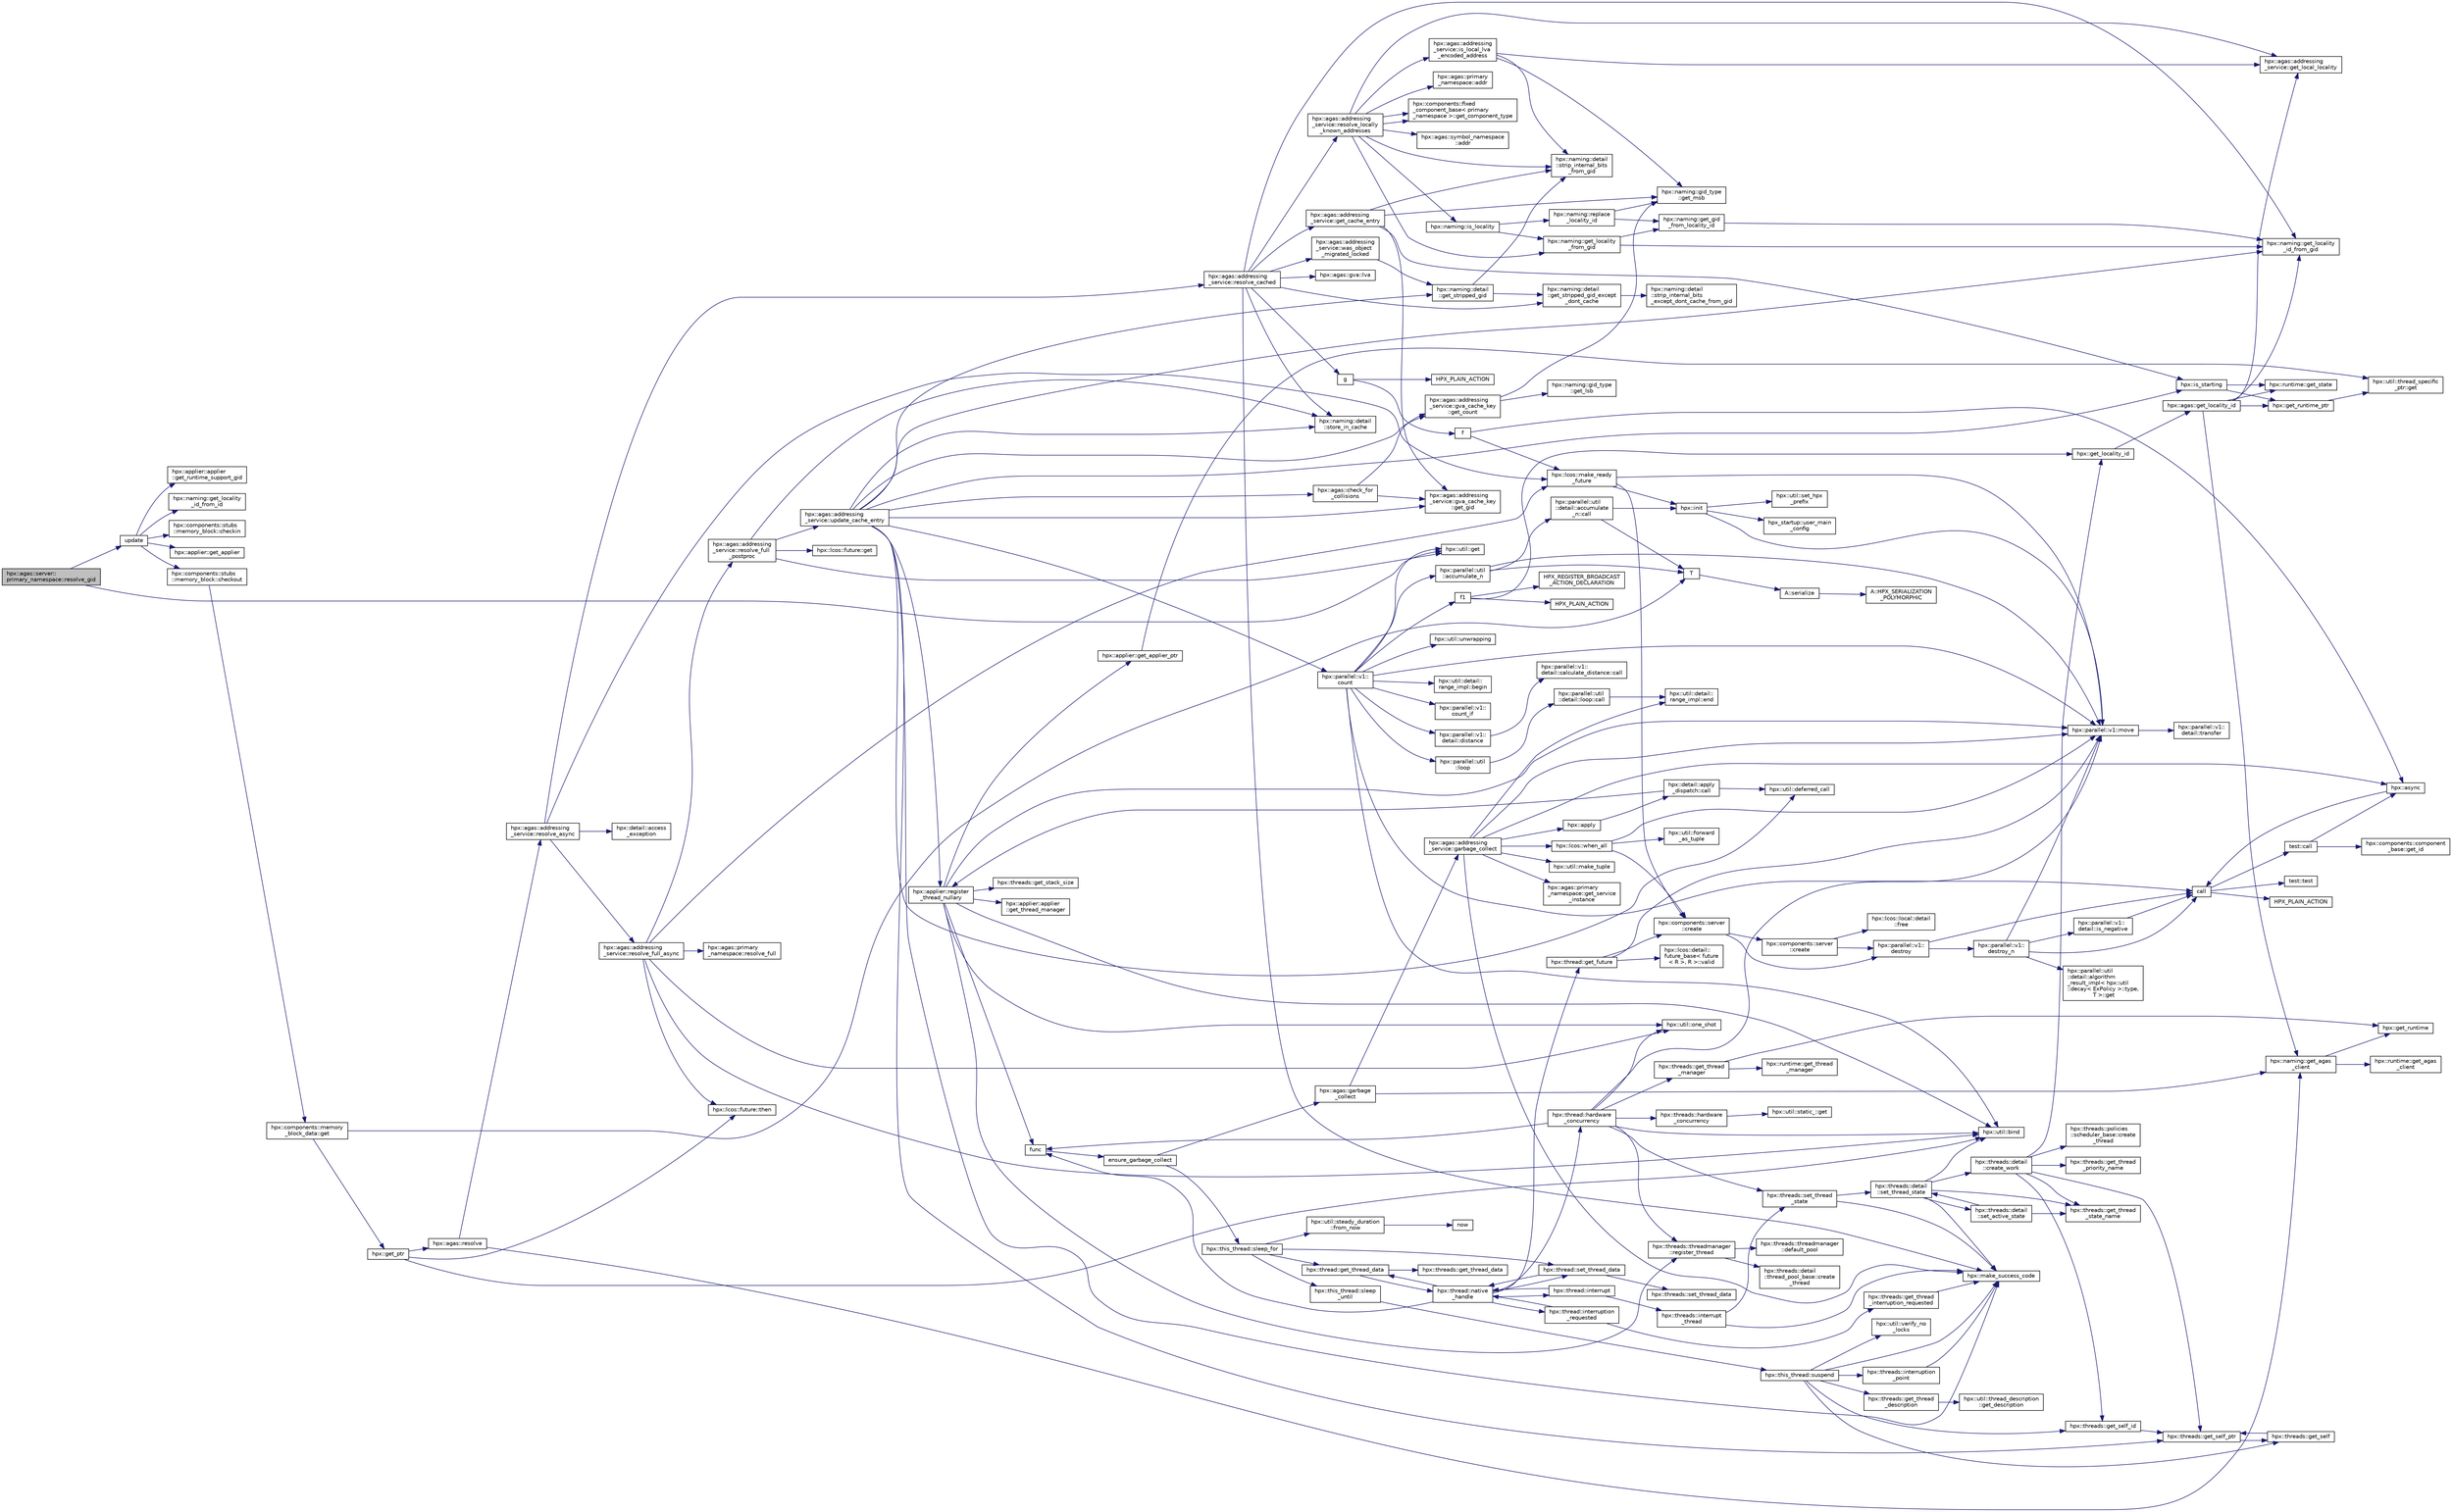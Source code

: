 digraph "hpx::agas::server::primary_namespace::resolve_gid"
{
  edge [fontname="Helvetica",fontsize="10",labelfontname="Helvetica",labelfontsize="10"];
  node [fontname="Helvetica",fontsize="10",shape=record];
  rankdir="LR";
  Node1382 [label="hpx::agas::server::\lprimary_namespace::resolve_gid",height=0.2,width=0.4,color="black", fillcolor="grey75", style="filled", fontcolor="black"];
  Node1382 -> Node1383 [color="midnightblue",fontsize="10",style="solid",fontname="Helvetica"];
  Node1383 [label="update",height=0.2,width=0.4,color="black", fillcolor="white", style="filled",URL="$d7/d8b/non__atomic__rma_8cpp.html#a1f6c9aa3449cfad360e892c9c0bb7773"];
  Node1383 -> Node1384 [color="midnightblue",fontsize="10",style="solid",fontname="Helvetica"];
  Node1384 [label="hpx::components::stubs\l::memory_block::checkout",height=0.2,width=0.4,color="black", fillcolor="white", style="filled",URL="$d2/d46/structhpx_1_1components_1_1stubs_1_1memory__block.html#a37128bbb38e0ee31010f3d06d6de4e66"];
  Node1384 -> Node1385 [color="midnightblue",fontsize="10",style="solid",fontname="Helvetica"];
  Node1385 [label="hpx::components::memory\l_block_data::get",height=0.2,width=0.4,color="black", fillcolor="white", style="filled",URL="$d5/d76/classhpx_1_1components_1_1memory__block__data.html#a97ce2f01b730d8d90d329c1642fc0b28"];
  Node1385 -> Node1386 [color="midnightblue",fontsize="10",style="solid",fontname="Helvetica"];
  Node1386 [label="T",height=0.2,width=0.4,color="black", fillcolor="white", style="filled",URL="$db/d33/polymorphic__semiintrusive__template_8cpp.html#ad187658f9cb91c1312b39ae7e896f1ea"];
  Node1386 -> Node1387 [color="midnightblue",fontsize="10",style="solid",fontname="Helvetica"];
  Node1387 [label="A::serialize",height=0.2,width=0.4,color="black", fillcolor="white", style="filled",URL="$d7/da0/struct_a.html#a5f5c287cf471e274ed9dda0da1592212"];
  Node1387 -> Node1388 [color="midnightblue",fontsize="10",style="solid",fontname="Helvetica"];
  Node1388 [label="A::HPX_SERIALIZATION\l_POLYMORPHIC",height=0.2,width=0.4,color="black", fillcolor="white", style="filled",URL="$d7/da0/struct_a.html#ada978cc156cebbafddb1f3aa4c01918c"];
  Node1385 -> Node1389 [color="midnightblue",fontsize="10",style="solid",fontname="Helvetica"];
  Node1389 [label="hpx::get_ptr",height=0.2,width=0.4,color="black", fillcolor="white", style="filled",URL="$d8/d83/namespacehpx.html#aeb814737de830a2e8e340ca052d5ebfa",tooltip="Returns a future referring to the pointer to the underlying memory of a component. "];
  Node1389 -> Node1390 [color="midnightblue",fontsize="10",style="solid",fontname="Helvetica"];
  Node1390 [label="hpx::agas::resolve",height=0.2,width=0.4,color="black", fillcolor="white", style="filled",URL="$dc/d54/namespacehpx_1_1agas.html#aa3252ce39fbc229439bb0d85875b01fb"];
  Node1390 -> Node1391 [color="midnightblue",fontsize="10",style="solid",fontname="Helvetica"];
  Node1391 [label="hpx::naming::get_agas\l_client",height=0.2,width=0.4,color="black", fillcolor="white", style="filled",URL="$d4/dc9/namespacehpx_1_1naming.html#a0408fffd5d34b620712a801b0ae3b032"];
  Node1391 -> Node1392 [color="midnightblue",fontsize="10",style="solid",fontname="Helvetica"];
  Node1392 [label="hpx::get_runtime",height=0.2,width=0.4,color="black", fillcolor="white", style="filled",URL="$d8/d83/namespacehpx.html#aef902cc6c7dd3b9fbadf34d1e850a070"];
  Node1391 -> Node1393 [color="midnightblue",fontsize="10",style="solid",fontname="Helvetica"];
  Node1393 [label="hpx::runtime::get_agas\l_client",height=0.2,width=0.4,color="black", fillcolor="white", style="filled",URL="$d0/d7b/classhpx_1_1runtime.html#aeb5dddd30d6b9861669af8ad44d1a96a"];
  Node1390 -> Node1394 [color="midnightblue",fontsize="10",style="solid",fontname="Helvetica"];
  Node1394 [label="hpx::agas::addressing\l_service::resolve_async",height=0.2,width=0.4,color="black", fillcolor="white", style="filled",URL="$db/d58/structhpx_1_1agas_1_1addressing__service.html#a3344990e7d5c255f51bf89a8fb2828eb"];
  Node1394 -> Node1395 [color="midnightblue",fontsize="10",style="solid",fontname="Helvetica"];
  Node1395 [label="hpx::lcos::make_ready\l_future",height=0.2,width=0.4,color="black", fillcolor="white", style="filled",URL="$d2/dc9/namespacehpx_1_1lcos.html#a42997564ddfde91d475b8a2cea8f53e4"];
  Node1395 -> Node1396 [color="midnightblue",fontsize="10",style="solid",fontname="Helvetica"];
  Node1396 [label="hpx::init",height=0.2,width=0.4,color="black", fillcolor="white", style="filled",URL="$d8/d83/namespacehpx.html#a3c694ea960b47c56b33351ba16e3d76b",tooltip="Main entry point for launching the HPX runtime system. "];
  Node1396 -> Node1397 [color="midnightblue",fontsize="10",style="solid",fontname="Helvetica"];
  Node1397 [label="hpx::util::set_hpx\l_prefix",height=0.2,width=0.4,color="black", fillcolor="white", style="filled",URL="$df/dad/namespacehpx_1_1util.html#ae40a23c1ba0a48d9304dcf717a95793e"];
  Node1396 -> Node1398 [color="midnightblue",fontsize="10",style="solid",fontname="Helvetica"];
  Node1398 [label="hpx_startup::user_main\l_config",height=0.2,width=0.4,color="black", fillcolor="white", style="filled",URL="$d3/dd2/namespacehpx__startup.html#aaac571d88bd3912a4225a23eb3261637"];
  Node1396 -> Node1399 [color="midnightblue",fontsize="10",style="solid",fontname="Helvetica"];
  Node1399 [label="hpx::parallel::v1::move",height=0.2,width=0.4,color="black", fillcolor="white", style="filled",URL="$db/db9/namespacehpx_1_1parallel_1_1v1.html#aa7c4ede081ce786c9d1eb1adff495cfc"];
  Node1399 -> Node1400 [color="midnightblue",fontsize="10",style="solid",fontname="Helvetica"];
  Node1400 [label="hpx::parallel::v1::\ldetail::transfer",height=0.2,width=0.4,color="black", fillcolor="white", style="filled",URL="$d2/ddd/namespacehpx_1_1parallel_1_1v1_1_1detail.html#ab1b56a05e1885ca7cc7ffa1804dd2f3c"];
  Node1395 -> Node1401 [color="midnightblue",fontsize="10",style="solid",fontname="Helvetica"];
  Node1401 [label="hpx::components::server\l::create",height=0.2,width=0.4,color="black", fillcolor="white", style="filled",URL="$d2/da2/namespacehpx_1_1components_1_1server.html#ac776c89f3d68ceb910e8cee9fa937ab4",tooltip="Create arrays of components using their default constructor. "];
  Node1401 -> Node1402 [color="midnightblue",fontsize="10",style="solid",fontname="Helvetica"];
  Node1402 [label="hpx::components::server\l::create",height=0.2,width=0.4,color="black", fillcolor="white", style="filled",URL="$d2/da2/namespacehpx_1_1components_1_1server.html#a77d26de181c97b444565e230577981bd"];
  Node1402 -> Node1403 [color="midnightblue",fontsize="10",style="solid",fontname="Helvetica"];
  Node1403 [label="hpx::lcos::local::detail\l::free",height=0.2,width=0.4,color="black", fillcolor="white", style="filled",URL="$d4/dcb/namespacehpx_1_1lcos_1_1local_1_1detail.html#a55a940f019734e9bb045dc123cd80e48"];
  Node1402 -> Node1404 [color="midnightblue",fontsize="10",style="solid",fontname="Helvetica"];
  Node1404 [label="hpx::parallel::v1::\ldestroy",height=0.2,width=0.4,color="black", fillcolor="white", style="filled",URL="$db/db9/namespacehpx_1_1parallel_1_1v1.html#acf303558375048e8a7cc9a2c2e09477f"];
  Node1404 -> Node1405 [color="midnightblue",fontsize="10",style="solid",fontname="Helvetica"];
  Node1405 [label="call",height=0.2,width=0.4,color="black", fillcolor="white", style="filled",URL="$d2/d67/promise__1620_8cpp.html#a58357f0b82bc761e1d0b9091ed563a70"];
  Node1405 -> Node1406 [color="midnightblue",fontsize="10",style="solid",fontname="Helvetica"];
  Node1406 [label="test::test",height=0.2,width=0.4,color="black", fillcolor="white", style="filled",URL="$d8/d89/structtest.html#ab42d5ece712d716b04cb3f686f297a26"];
  Node1405 -> Node1407 [color="midnightblue",fontsize="10",style="solid",fontname="Helvetica"];
  Node1407 [label="HPX_PLAIN_ACTION",height=0.2,width=0.4,color="black", fillcolor="white", style="filled",URL="$d2/d67/promise__1620_8cpp.html#ab96aab827a4b1fcaf66cfe0ba83fef23"];
  Node1405 -> Node1408 [color="midnightblue",fontsize="10",style="solid",fontname="Helvetica"];
  Node1408 [label="test::call",height=0.2,width=0.4,color="black", fillcolor="white", style="filled",URL="$d8/d89/structtest.html#aeb29e7ed6518b9426ccf1344c52620ae"];
  Node1408 -> Node1409 [color="midnightblue",fontsize="10",style="solid",fontname="Helvetica"];
  Node1409 [label="hpx::async",height=0.2,width=0.4,color="black", fillcolor="white", style="filled",URL="$d8/d83/namespacehpx.html#acb7d8e37b73b823956ce144f9a57eaa4"];
  Node1409 -> Node1405 [color="midnightblue",fontsize="10",style="solid",fontname="Helvetica"];
  Node1408 -> Node1410 [color="midnightblue",fontsize="10",style="solid",fontname="Helvetica"];
  Node1410 [label="hpx::components::component\l_base::get_id",height=0.2,width=0.4,color="black", fillcolor="white", style="filled",URL="$d2/de6/classhpx_1_1components_1_1component__base.html#a4c8fd93514039bdf01c48d66d82b19cd"];
  Node1404 -> Node1411 [color="midnightblue",fontsize="10",style="solid",fontname="Helvetica"];
  Node1411 [label="hpx::parallel::v1::\ldestroy_n",height=0.2,width=0.4,color="black", fillcolor="white", style="filled",URL="$db/db9/namespacehpx_1_1parallel_1_1v1.html#a71d0691132a300690163f5636bcd5bd3"];
  Node1411 -> Node1412 [color="midnightblue",fontsize="10",style="solid",fontname="Helvetica"];
  Node1412 [label="hpx::parallel::v1::\ldetail::is_negative",height=0.2,width=0.4,color="black", fillcolor="white", style="filled",URL="$d2/ddd/namespacehpx_1_1parallel_1_1v1_1_1detail.html#adf2e40fc4b20ad0fd442ee3118a4d527"];
  Node1412 -> Node1405 [color="midnightblue",fontsize="10",style="solid",fontname="Helvetica"];
  Node1411 -> Node1413 [color="midnightblue",fontsize="10",style="solid",fontname="Helvetica"];
  Node1413 [label="hpx::parallel::util\l::detail::algorithm\l_result_impl\< hpx::util\l::decay\< ExPolicy \>::type,\l T \>::get",height=0.2,width=0.4,color="black", fillcolor="white", style="filled",URL="$d2/d42/structhpx_1_1parallel_1_1util_1_1detail_1_1algorithm__result__impl.html#ab5b051e8ec74eff5e0e62fd63f5d377e"];
  Node1411 -> Node1399 [color="midnightblue",fontsize="10",style="solid",fontname="Helvetica"];
  Node1411 -> Node1405 [color="midnightblue",fontsize="10",style="solid",fontname="Helvetica"];
  Node1401 -> Node1404 [color="midnightblue",fontsize="10",style="solid",fontname="Helvetica"];
  Node1395 -> Node1399 [color="midnightblue",fontsize="10",style="solid",fontname="Helvetica"];
  Node1394 -> Node1414 [color="midnightblue",fontsize="10",style="solid",fontname="Helvetica"];
  Node1414 [label="hpx::agas::addressing\l_service::resolve_cached",height=0.2,width=0.4,color="black", fillcolor="white", style="filled",URL="$db/d58/structhpx_1_1agas_1_1addressing__service.html#a187ac62b4a4b7c1b98b75979357f07a9"];
  Node1414 -> Node1415 [color="midnightblue",fontsize="10",style="solid",fontname="Helvetica"];
  Node1415 [label="hpx::naming::detail\l::get_stripped_gid_except\l_dont_cache",height=0.2,width=0.4,color="black", fillcolor="white", style="filled",URL="$d5/d18/namespacehpx_1_1naming_1_1detail.html#a1ab848588112d0f7fac377a15692c9cc"];
  Node1415 -> Node1416 [color="midnightblue",fontsize="10",style="solid",fontname="Helvetica"];
  Node1416 [label="hpx::naming::detail\l::strip_internal_bits\l_except_dont_cache_from_gid",height=0.2,width=0.4,color="black", fillcolor="white", style="filled",URL="$d5/d18/namespacehpx_1_1naming_1_1detail.html#aabeb51a92376c6bfb9cf31bf9ff0c4cc"];
  Node1414 -> Node1417 [color="midnightblue",fontsize="10",style="solid",fontname="Helvetica"];
  Node1417 [label="hpx::agas::addressing\l_service::resolve_locally\l_known_addresses",height=0.2,width=0.4,color="black", fillcolor="white", style="filled",URL="$db/d58/structhpx_1_1agas_1_1addressing__service.html#afb44b2c86524b47d1431d9d66524075c"];
  Node1417 -> Node1418 [color="midnightblue",fontsize="10",style="solid",fontname="Helvetica"];
  Node1418 [label="hpx::naming::detail\l::strip_internal_bits\l_from_gid",height=0.2,width=0.4,color="black", fillcolor="white", style="filled",URL="$d5/d18/namespacehpx_1_1naming_1_1detail.html#a95cca4d4bc82a9da3e804b225b03dfaf"];
  Node1417 -> Node1419 [color="midnightblue",fontsize="10",style="solid",fontname="Helvetica"];
  Node1419 [label="hpx::agas::addressing\l_service::is_local_lva\l_encoded_address",height=0.2,width=0.4,color="black", fillcolor="white", style="filled",URL="$db/d58/structhpx_1_1agas_1_1addressing__service.html#af9469c8740aeb898ce6937e2d0e57095"];
  Node1419 -> Node1418 [color="midnightblue",fontsize="10",style="solid",fontname="Helvetica"];
  Node1419 -> Node1420 [color="midnightblue",fontsize="10",style="solid",fontname="Helvetica"];
  Node1420 [label="hpx::agas::addressing\l_service::get_local_locality",height=0.2,width=0.4,color="black", fillcolor="white", style="filled",URL="$db/d58/structhpx_1_1agas_1_1addressing__service.html#ab52c19a37c2a7a006c6c15f90ad0539c"];
  Node1419 -> Node1421 [color="midnightblue",fontsize="10",style="solid",fontname="Helvetica"];
  Node1421 [label="hpx::naming::gid_type\l::get_msb",height=0.2,width=0.4,color="black", fillcolor="white", style="filled",URL="$d3/d67/structhpx_1_1naming_1_1gid__type.html#a31d0fb49a563fb184fecaabdced4dcd9"];
  Node1417 -> Node1420 [color="midnightblue",fontsize="10",style="solid",fontname="Helvetica"];
  Node1417 -> Node1422 [color="midnightblue",fontsize="10",style="solid",fontname="Helvetica"];
  Node1422 [label="hpx::naming::is_locality",height=0.2,width=0.4,color="black", fillcolor="white", style="filled",URL="$d4/dc9/namespacehpx_1_1naming.html#a960045d29982b0fda774809643cf2be8"];
  Node1422 -> Node1423 [color="midnightblue",fontsize="10",style="solid",fontname="Helvetica"];
  Node1423 [label="hpx::naming::get_locality\l_from_gid",height=0.2,width=0.4,color="black", fillcolor="white", style="filled",URL="$d4/dc9/namespacehpx_1_1naming.html#a0b1c0ab6510a7a869fa4e3c7717748e5"];
  Node1423 -> Node1424 [color="midnightblue",fontsize="10",style="solid",fontname="Helvetica"];
  Node1424 [label="hpx::naming::get_gid\l_from_locality_id",height=0.2,width=0.4,color="black", fillcolor="white", style="filled",URL="$d4/dc9/namespacehpx_1_1naming.html#ae50a3ecdb5854b6a25a556ebc9830541"];
  Node1424 -> Node1425 [color="midnightblue",fontsize="10",style="solid",fontname="Helvetica"];
  Node1425 [label="hpx::naming::get_locality\l_id_from_gid",height=0.2,width=0.4,color="black", fillcolor="white", style="filled",URL="$d4/dc9/namespacehpx_1_1naming.html#a7fd43037784560bd04fda9b49e33529f"];
  Node1423 -> Node1425 [color="midnightblue",fontsize="10",style="solid",fontname="Helvetica"];
  Node1422 -> Node1426 [color="midnightblue",fontsize="10",style="solid",fontname="Helvetica"];
  Node1426 [label="hpx::naming::replace\l_locality_id",height=0.2,width=0.4,color="black", fillcolor="white", style="filled",URL="$d4/dc9/namespacehpx_1_1naming.html#a27ed9275dccbd5fb677b350f040c21b4"];
  Node1426 -> Node1424 [color="midnightblue",fontsize="10",style="solid",fontname="Helvetica"];
  Node1426 -> Node1421 [color="midnightblue",fontsize="10",style="solid",fontname="Helvetica"];
  Node1417 -> Node1423 [color="midnightblue",fontsize="10",style="solid",fontname="Helvetica"];
  Node1417 -> Node1427 [color="midnightblue",fontsize="10",style="solid",fontname="Helvetica"];
  Node1427 [label="hpx::agas::primary\l_namespace::addr",height=0.2,width=0.4,color="black", fillcolor="white", style="filled",URL="$d1/d43/structhpx_1_1agas_1_1primary__namespace.html#ab71d11675989acee54e82f6d1956a77c"];
  Node1417 -> Node1428 [color="midnightblue",fontsize="10",style="solid",fontname="Helvetica"];
  Node1428 [label="hpx::components::fixed\l_component_base\< primary\l_namespace \>::get_component_type",height=0.2,width=0.4,color="black", fillcolor="white", style="filled",URL="$df/dfd/classhpx_1_1components_1_1fixed__component__base.html#aa87dbc5aad4f2ee3f9b8f62c6981a8c2"];
  Node1417 -> Node1429 [color="midnightblue",fontsize="10",style="solid",fontname="Helvetica"];
  Node1429 [label="hpx::agas::symbol_namespace\l::addr",height=0.2,width=0.4,color="black", fillcolor="white", style="filled",URL="$dd/d5e/structhpx_1_1agas_1_1symbol__namespace.html#a2527957c5b5ce9c4842294c8a95d00b4"];
  Node1417 -> Node1428 [color="midnightblue",fontsize="10",style="solid",fontname="Helvetica"];
  Node1414 -> Node1430 [color="midnightblue",fontsize="10",style="solid",fontname="Helvetica"];
  Node1430 [label="hpx::make_success_code",height=0.2,width=0.4,color="black", fillcolor="white", style="filled",URL="$d8/d83/namespacehpx.html#a0e8512a8f49e2a6c8185061181419d8f",tooltip="Returns error_code(hpx::success, \"success\", mode). "];
  Node1414 -> Node1431 [color="midnightblue",fontsize="10",style="solid",fontname="Helvetica"];
  Node1431 [label="hpx::naming::detail\l::store_in_cache",height=0.2,width=0.4,color="black", fillcolor="white", style="filled",URL="$d5/d18/namespacehpx_1_1naming_1_1detail.html#a58e1ddcbd72ed4042377e11f32abf3fa"];
  Node1414 -> Node1425 [color="midnightblue",fontsize="10",style="solid",fontname="Helvetica"];
  Node1414 -> Node1432 [color="midnightblue",fontsize="10",style="solid",fontname="Helvetica"];
  Node1432 [label="hpx::agas::addressing\l_service::was_object\l_migrated_locked",height=0.2,width=0.4,color="black", fillcolor="white", style="filled",URL="$db/d58/structhpx_1_1agas_1_1addressing__service.html#aade8c179c3866b1212fe6439b586ace1",tooltip="Maintain list of migrated objects. "];
  Node1432 -> Node1433 [color="midnightblue",fontsize="10",style="solid",fontname="Helvetica"];
  Node1433 [label="hpx::naming::detail\l::get_stripped_gid",height=0.2,width=0.4,color="black", fillcolor="white", style="filled",URL="$d5/d18/namespacehpx_1_1naming_1_1detail.html#ad3a849cb7ebd5dccf9aefadccc21dd89"];
  Node1433 -> Node1418 [color="midnightblue",fontsize="10",style="solid",fontname="Helvetica"];
  Node1433 -> Node1415 [color="midnightblue",fontsize="10",style="solid",fontname="Helvetica"];
  Node1414 -> Node1434 [color="midnightblue",fontsize="10",style="solid",fontname="Helvetica"];
  Node1434 [label="g",height=0.2,width=0.4,color="black", fillcolor="white", style="filled",URL="$da/d17/cxx11__noexcept_8cpp.html#a96f5ebe659f57f5faa7343c54f8ea39a"];
  Node1434 -> Node1435 [color="midnightblue",fontsize="10",style="solid",fontname="Helvetica"];
  Node1435 [label="f",height=0.2,width=0.4,color="black", fillcolor="white", style="filled",URL="$d4/d13/async__unwrap__1037_8cpp.html#a02a6b0b4f77af9f69a841dc8262b0cd0"];
  Node1435 -> Node1409 [color="midnightblue",fontsize="10",style="solid",fontname="Helvetica"];
  Node1435 -> Node1395 [color="midnightblue",fontsize="10",style="solid",fontname="Helvetica"];
  Node1434 -> Node1436 [color="midnightblue",fontsize="10",style="solid",fontname="Helvetica"];
  Node1436 [label="HPX_PLAIN_ACTION",height=0.2,width=0.4,color="black", fillcolor="white", style="filled",URL="$d4/d13/async__unwrap__1037_8cpp.html#ab5991a65409f0229f564e4935bd7b979"];
  Node1414 -> Node1437 [color="midnightblue",fontsize="10",style="solid",fontname="Helvetica"];
  Node1437 [label="hpx::agas::addressing\l_service::get_cache_entry",height=0.2,width=0.4,color="black", fillcolor="white", style="filled",URL="$db/d58/structhpx_1_1agas_1_1addressing__service.html#aa49e358ece0734e36829a90603b51c63"];
  Node1437 -> Node1438 [color="midnightblue",fontsize="10",style="solid",fontname="Helvetica"];
  Node1438 [label="hpx::is_starting",height=0.2,width=0.4,color="black", fillcolor="white", style="filled",URL="$d8/d83/namespacehpx.html#ab3ff61647293cfe9b7c3060fee8445a5",tooltip="Test whether the runtime system is currently being started. "];
  Node1438 -> Node1439 [color="midnightblue",fontsize="10",style="solid",fontname="Helvetica"];
  Node1439 [label="hpx::get_runtime_ptr",height=0.2,width=0.4,color="black", fillcolor="white", style="filled",URL="$d8/d83/namespacehpx.html#af29daf2bb3e01b4d6495a1742b6cce64"];
  Node1439 -> Node1440 [color="midnightblue",fontsize="10",style="solid",fontname="Helvetica"];
  Node1440 [label="hpx::util::thread_specific\l_ptr::get",height=0.2,width=0.4,color="black", fillcolor="white", style="filled",URL="$d4/d4c/structhpx_1_1util_1_1thread__specific__ptr.html#a3b27d8520710478aa41d1f74206bdba9"];
  Node1438 -> Node1441 [color="midnightblue",fontsize="10",style="solid",fontname="Helvetica"];
  Node1441 [label="hpx::runtime::get_state",height=0.2,width=0.4,color="black", fillcolor="white", style="filled",URL="$d0/d7b/classhpx_1_1runtime.html#ab405f80e060dac95d624520f38b0524c"];
  Node1437 -> Node1418 [color="midnightblue",fontsize="10",style="solid",fontname="Helvetica"];
  Node1437 -> Node1421 [color="midnightblue",fontsize="10",style="solid",fontname="Helvetica"];
  Node1437 -> Node1442 [color="midnightblue",fontsize="10",style="solid",fontname="Helvetica"];
  Node1442 [label="hpx::agas::addressing\l_service::gva_cache_key\l::get_gid",height=0.2,width=0.4,color="black", fillcolor="white", style="filled",URL="$d0/d9c/structhpx_1_1agas_1_1addressing__service_1_1gva__cache__key.html#a708ed959cf225ceef95f3328a99e29ff"];
  Node1414 -> Node1443 [color="midnightblue",fontsize="10",style="solid",fontname="Helvetica"];
  Node1443 [label="hpx::agas::gva::lva",height=0.2,width=0.4,color="black", fillcolor="white", style="filled",URL="$dc/d8a/structhpx_1_1agas_1_1gva.html#aea2401483cd9320a0a8ca504e79e076b"];
  Node1394 -> Node1444 [color="midnightblue",fontsize="10",style="solid",fontname="Helvetica"];
  Node1444 [label="hpx::detail::access\l_exception",height=0.2,width=0.4,color="black", fillcolor="white", style="filled",URL="$d5/dbe/namespacehpx_1_1detail.html#ad5b3b2c9c75cdd2d75f4473c03230643"];
  Node1394 -> Node1445 [color="midnightblue",fontsize="10",style="solid",fontname="Helvetica"];
  Node1445 [label="hpx::agas::addressing\l_service::resolve_full_async",height=0.2,width=0.4,color="black", fillcolor="white", style="filled",URL="$db/d58/structhpx_1_1agas_1_1addressing__service.html#af678e6288e0f302b9c96b813a8e660ef"];
  Node1445 -> Node1395 [color="midnightblue",fontsize="10",style="solid",fontname="Helvetica"];
  Node1445 -> Node1446 [color="midnightblue",fontsize="10",style="solid",fontname="Helvetica"];
  Node1446 [label="hpx::agas::primary\l_namespace::resolve_full",height=0.2,width=0.4,color="black", fillcolor="white", style="filled",URL="$d1/d43/structhpx_1_1agas_1_1primary__namespace.html#ae7bd476e130fc743397d0d18bb161f74"];
  Node1445 -> Node1447 [color="midnightblue",fontsize="10",style="solid",fontname="Helvetica"];
  Node1447 [label="hpx::lcos::future::then",height=0.2,width=0.4,color="black", fillcolor="white", style="filled",URL="$d0/d33/classhpx_1_1lcos_1_1future.html#a17045dee172c36e208b2cbd400fa8797"];
  Node1445 -> Node1448 [color="midnightblue",fontsize="10",style="solid",fontname="Helvetica"];
  Node1448 [label="hpx::util::bind",height=0.2,width=0.4,color="black", fillcolor="white", style="filled",URL="$df/dad/namespacehpx_1_1util.html#ad844caedf82a0173d6909d910c3e48c6"];
  Node1445 -> Node1449 [color="midnightblue",fontsize="10",style="solid",fontname="Helvetica"];
  Node1449 [label="hpx::util::one_shot",height=0.2,width=0.4,color="black", fillcolor="white", style="filled",URL="$df/dad/namespacehpx_1_1util.html#a273e61be42a72415291e0ec0a4f28c7a"];
  Node1445 -> Node1450 [color="midnightblue",fontsize="10",style="solid",fontname="Helvetica"];
  Node1450 [label="hpx::agas::addressing\l_service::resolve_full\l_postproc",height=0.2,width=0.4,color="black", fillcolor="white", style="filled",URL="$db/d58/structhpx_1_1agas_1_1addressing__service.html#a9adf9683a9e200a15224e7c04f8d6339"];
  Node1450 -> Node1451 [color="midnightblue",fontsize="10",style="solid",fontname="Helvetica"];
  Node1451 [label="hpx::util::get",height=0.2,width=0.4,color="black", fillcolor="white", style="filled",URL="$df/dad/namespacehpx_1_1util.html#a5cbd3c41f03f4d4acaedaa4777e3cc02"];
  Node1450 -> Node1452 [color="midnightblue",fontsize="10",style="solid",fontname="Helvetica"];
  Node1452 [label="hpx::lcos::future::get",height=0.2,width=0.4,color="black", fillcolor="white", style="filled",URL="$d0/d33/classhpx_1_1lcos_1_1future.html#a8c28269486d5620ac48af349f17bb41c"];
  Node1450 -> Node1431 [color="midnightblue",fontsize="10",style="solid",fontname="Helvetica"];
  Node1450 -> Node1453 [color="midnightblue",fontsize="10",style="solid",fontname="Helvetica"];
  Node1453 [label="hpx::agas::addressing\l_service::update_cache_entry",height=0.2,width=0.4,color="black", fillcolor="white", style="filled",URL="$db/d58/structhpx_1_1agas_1_1addressing__service.html#ab49f7530592fc5c804c94720b8ffd61d"];
  Node1453 -> Node1430 [color="midnightblue",fontsize="10",style="solid",fontname="Helvetica"];
  Node1453 -> Node1431 [color="midnightblue",fontsize="10",style="solid",fontname="Helvetica"];
  Node1453 -> Node1433 [color="midnightblue",fontsize="10",style="solid",fontname="Helvetica"];
  Node1453 -> Node1425 [color="midnightblue",fontsize="10",style="solid",fontname="Helvetica"];
  Node1453 -> Node1454 [color="midnightblue",fontsize="10",style="solid",fontname="Helvetica"];
  Node1454 [label="hpx::threads::get_self_ptr",height=0.2,width=0.4,color="black", fillcolor="white", style="filled",URL="$d7/d28/namespacehpx_1_1threads.html#a22877ae347ad884cde3a51397dad6c53"];
  Node1454 -> Node1455 [color="midnightblue",fontsize="10",style="solid",fontname="Helvetica"];
  Node1455 [label="hpx::threads::get_self",height=0.2,width=0.4,color="black", fillcolor="white", style="filled",URL="$d7/d28/namespacehpx_1_1threads.html#a07daf4d6d29233f20d66d41ab7b5b8e8"];
  Node1455 -> Node1454 [color="midnightblue",fontsize="10",style="solid",fontname="Helvetica"];
  Node1453 -> Node1438 [color="midnightblue",fontsize="10",style="solid",fontname="Helvetica"];
  Node1453 -> Node1456 [color="midnightblue",fontsize="10",style="solid",fontname="Helvetica"];
  Node1456 [label="hpx::applier::register\l_thread_nullary",height=0.2,width=0.4,color="black", fillcolor="white", style="filled",URL="$d8/dcb/namespacehpx_1_1applier.html#a401cd1145927e58d74d1eb52aaccd936"];
  Node1456 -> Node1457 [color="midnightblue",fontsize="10",style="solid",fontname="Helvetica"];
  Node1457 [label="hpx::applier::get_applier_ptr",height=0.2,width=0.4,color="black", fillcolor="white", style="filled",URL="$d8/dcb/namespacehpx_1_1applier.html#a617483cf2b77ad3a0aa428ade7b35299"];
  Node1457 -> Node1440 [color="midnightblue",fontsize="10",style="solid",fontname="Helvetica"];
  Node1456 -> Node1458 [color="midnightblue",fontsize="10",style="solid",fontname="Helvetica"];
  Node1458 [label="func",height=0.2,width=0.4,color="black", fillcolor="white", style="filled",URL="$d8/dfd/id__type__ref__counting__1032_8cpp.html#ab811b86ea5107ffb3351fcaa29d2c652"];
  Node1458 -> Node1459 [color="midnightblue",fontsize="10",style="solid",fontname="Helvetica"];
  Node1459 [label="ensure_garbage_collect",height=0.2,width=0.4,color="black", fillcolor="white", style="filled",URL="$d8/dfd/id__type__ref__counting__1032_8cpp.html#a5264b94bf7c262ac0e521fb290d476d5"];
  Node1459 -> Node1460 [color="midnightblue",fontsize="10",style="solid",fontname="Helvetica"];
  Node1460 [label="hpx::this_thread::sleep_for",height=0.2,width=0.4,color="black", fillcolor="white", style="filled",URL="$d9/d52/namespacehpx_1_1this__thread.html#afc042a5a5fa52eef2d1d177a343435cf"];
  Node1460 -> Node1461 [color="midnightblue",fontsize="10",style="solid",fontname="Helvetica"];
  Node1461 [label="hpx::this_thread::sleep\l_until",height=0.2,width=0.4,color="black", fillcolor="white", style="filled",URL="$d9/d52/namespacehpx_1_1this__thread.html#ae12a853980115b23ff0ab8ca06622658"];
  Node1461 -> Node1462 [color="midnightblue",fontsize="10",style="solid",fontname="Helvetica"];
  Node1462 [label="hpx::this_thread::suspend",height=0.2,width=0.4,color="black", fillcolor="white", style="filled",URL="$d9/d52/namespacehpx_1_1this__thread.html#aca220026fb3014c0881d129fe31c0073"];
  Node1462 -> Node1455 [color="midnightblue",fontsize="10",style="solid",fontname="Helvetica"];
  Node1462 -> Node1463 [color="midnightblue",fontsize="10",style="solid",fontname="Helvetica"];
  Node1463 [label="hpx::threads::get_self_id",height=0.2,width=0.4,color="black", fillcolor="white", style="filled",URL="$d7/d28/namespacehpx_1_1threads.html#afafe0f900b9fac3d4ed3c747625c1cfe"];
  Node1463 -> Node1454 [color="midnightblue",fontsize="10",style="solid",fontname="Helvetica"];
  Node1462 -> Node1464 [color="midnightblue",fontsize="10",style="solid",fontname="Helvetica"];
  Node1464 [label="hpx::threads::interruption\l_point",height=0.2,width=0.4,color="black", fillcolor="white", style="filled",URL="$d7/d28/namespacehpx_1_1threads.html#ada6ec56a12b050707311d8c628089059"];
  Node1464 -> Node1430 [color="midnightblue",fontsize="10",style="solid",fontname="Helvetica"];
  Node1462 -> Node1465 [color="midnightblue",fontsize="10",style="solid",fontname="Helvetica"];
  Node1465 [label="hpx::util::verify_no\l_locks",height=0.2,width=0.4,color="black", fillcolor="white", style="filled",URL="$df/dad/namespacehpx_1_1util.html#ae0e1837ee6f09b79b26c2e788d2e9fc9"];
  Node1462 -> Node1466 [color="midnightblue",fontsize="10",style="solid",fontname="Helvetica"];
  Node1466 [label="hpx::threads::get_thread\l_description",height=0.2,width=0.4,color="black", fillcolor="white", style="filled",URL="$d7/d28/namespacehpx_1_1threads.html#a42fc18a7a680f4e8bc633a4b4c956701"];
  Node1466 -> Node1467 [color="midnightblue",fontsize="10",style="solid",fontname="Helvetica"];
  Node1467 [label="hpx::util::thread_description\l::get_description",height=0.2,width=0.4,color="black", fillcolor="white", style="filled",URL="$df/d9e/structhpx_1_1util_1_1thread__description.html#a8c834e14eca6eb228188022577f9f952"];
  Node1462 -> Node1430 [color="midnightblue",fontsize="10",style="solid",fontname="Helvetica"];
  Node1460 -> Node1468 [color="midnightblue",fontsize="10",style="solid",fontname="Helvetica"];
  Node1468 [label="hpx::util::steady_duration\l::from_now",height=0.2,width=0.4,color="black", fillcolor="white", style="filled",URL="$d9/d4f/classhpx_1_1util_1_1steady__duration.html#a0132206d767cd0f7395507b40111a153"];
  Node1468 -> Node1469 [color="midnightblue",fontsize="10",style="solid",fontname="Helvetica"];
  Node1469 [label="now",height=0.2,width=0.4,color="black", fillcolor="white", style="filled",URL="$de/db3/1d__stencil__1__omp_8cpp.html#a89e9667753dccfac455bd37a7a3a7b16"];
  Node1460 -> Node1470 [color="midnightblue",fontsize="10",style="solid",fontname="Helvetica"];
  Node1470 [label="hpx::thread::get_thread_data",height=0.2,width=0.4,color="black", fillcolor="white", style="filled",URL="$de/d9b/classhpx_1_1thread.html#a4535ef82cec3b953d2c941d20e3e3904"];
  Node1470 -> Node1471 [color="midnightblue",fontsize="10",style="solid",fontname="Helvetica"];
  Node1471 [label="hpx::threads::get_thread_data",height=0.2,width=0.4,color="black", fillcolor="white", style="filled",URL="$d7/d28/namespacehpx_1_1threads.html#a8737931ff6303807225f735b2b384ae4"];
  Node1470 -> Node1472 [color="midnightblue",fontsize="10",style="solid",fontname="Helvetica"];
  Node1472 [label="hpx::thread::native\l_handle",height=0.2,width=0.4,color="black", fillcolor="white", style="filled",URL="$de/d9b/classhpx_1_1thread.html#acf48190d264ab64c1c4ec99d0b421b5a"];
  Node1472 -> Node1473 [color="midnightblue",fontsize="10",style="solid",fontname="Helvetica"];
  Node1473 [label="hpx::thread::hardware\l_concurrency",height=0.2,width=0.4,color="black", fillcolor="white", style="filled",URL="$de/d9b/classhpx_1_1thread.html#a8e4fff210e02485ba493bc3a2a956c03"];
  Node1473 -> Node1474 [color="midnightblue",fontsize="10",style="solid",fontname="Helvetica"];
  Node1474 [label="hpx::threads::hardware\l_concurrency",height=0.2,width=0.4,color="black", fillcolor="white", style="filled",URL="$d7/d28/namespacehpx_1_1threads.html#aa8752a235478d2ad7b5ac467b63ab527"];
  Node1474 -> Node1475 [color="midnightblue",fontsize="10",style="solid",fontname="Helvetica"];
  Node1475 [label="hpx::util::static_::get",height=0.2,width=0.4,color="black", fillcolor="white", style="filled",URL="$d3/dbb/structhpx_1_1util_1_1static__.html#a2967c633948a3bf17a3b5405ef5a8318"];
  Node1473 -> Node1458 [color="midnightblue",fontsize="10",style="solid",fontname="Helvetica"];
  Node1473 -> Node1448 [color="midnightblue",fontsize="10",style="solid",fontname="Helvetica"];
  Node1473 -> Node1449 [color="midnightblue",fontsize="10",style="solid",fontname="Helvetica"];
  Node1473 -> Node1399 [color="midnightblue",fontsize="10",style="solid",fontname="Helvetica"];
  Node1473 -> Node1476 [color="midnightblue",fontsize="10",style="solid",fontname="Helvetica"];
  Node1476 [label="hpx::threads::get_thread\l_manager",height=0.2,width=0.4,color="black", fillcolor="white", style="filled",URL="$d7/d28/namespacehpx_1_1threads.html#a076973c3a53beadde7d967e22c4f6cce"];
  Node1476 -> Node1392 [color="midnightblue",fontsize="10",style="solid",fontname="Helvetica"];
  Node1476 -> Node1477 [color="midnightblue",fontsize="10",style="solid",fontname="Helvetica"];
  Node1477 [label="hpx::runtime::get_thread\l_manager",height=0.2,width=0.4,color="black", fillcolor="white", style="filled",URL="$d0/d7b/classhpx_1_1runtime.html#a865b12d57fcd44a8d3dda3e35414f563"];
  Node1473 -> Node1478 [color="midnightblue",fontsize="10",style="solid",fontname="Helvetica"];
  Node1478 [label="hpx::threads::threadmanager\l::register_thread",height=0.2,width=0.4,color="black", fillcolor="white", style="filled",URL="$d5/daa/classhpx_1_1threads_1_1threadmanager.html#a7f79c7578e08a60ca45eb276ce8133d8"];
  Node1478 -> Node1479 [color="midnightblue",fontsize="10",style="solid",fontname="Helvetica"];
  Node1479 [label="hpx::threads::threadmanager\l::default_pool",height=0.2,width=0.4,color="black", fillcolor="white", style="filled",URL="$d5/daa/classhpx_1_1threads_1_1threadmanager.html#a851f067d03b5dd1c5e6a9a6a841e05df"];
  Node1478 -> Node1480 [color="midnightblue",fontsize="10",style="solid",fontname="Helvetica"];
  Node1480 [label="hpx::threads::detail\l::thread_pool_base::create\l_thread",height=0.2,width=0.4,color="black", fillcolor="white", style="filled",URL="$de/dae/classhpx_1_1threads_1_1detail_1_1thread__pool__base.html#ad35d3779eef6f4528e62a26d71b34b34"];
  Node1473 -> Node1481 [color="midnightblue",fontsize="10",style="solid",fontname="Helvetica"];
  Node1481 [label="hpx::threads::set_thread\l_state",height=0.2,width=0.4,color="black", fillcolor="white", style="filled",URL="$d7/d28/namespacehpx_1_1threads.html#ac0690ad16ad778bcc79dcd727cc33025",tooltip="Set the thread state of the thread referenced by the thread_id id. "];
  Node1481 -> Node1430 [color="midnightblue",fontsize="10",style="solid",fontname="Helvetica"];
  Node1481 -> Node1482 [color="midnightblue",fontsize="10",style="solid",fontname="Helvetica"];
  Node1482 [label="hpx::threads::detail\l::set_thread_state",height=0.2,width=0.4,color="black", fillcolor="white", style="filled",URL="$d2/dd1/namespacehpx_1_1threads_1_1detail.html#af85ddc854c4a149bf1738eb1b111b9ab"];
  Node1482 -> Node1483 [color="midnightblue",fontsize="10",style="solid",fontname="Helvetica"];
  Node1483 [label="hpx::threads::get_thread\l_state_name",height=0.2,width=0.4,color="black", fillcolor="white", style="filled",URL="$d7/d28/namespacehpx_1_1threads.html#a26f91ea8d2195f165c033241c5cd11db"];
  Node1482 -> Node1430 [color="midnightblue",fontsize="10",style="solid",fontname="Helvetica"];
  Node1482 -> Node1448 [color="midnightblue",fontsize="10",style="solid",fontname="Helvetica"];
  Node1482 -> Node1484 [color="midnightblue",fontsize="10",style="solid",fontname="Helvetica"];
  Node1484 [label="hpx::threads::detail\l::set_active_state",height=0.2,width=0.4,color="black", fillcolor="white", style="filled",URL="$d2/dd1/namespacehpx_1_1threads_1_1detail.html#a45884a5bf04ad66a4f259231a3947e76"];
  Node1484 -> Node1483 [color="midnightblue",fontsize="10",style="solid",fontname="Helvetica"];
  Node1484 -> Node1482 [color="midnightblue",fontsize="10",style="solid",fontname="Helvetica"];
  Node1482 -> Node1485 [color="midnightblue",fontsize="10",style="solid",fontname="Helvetica"];
  Node1485 [label="hpx::threads::detail\l::create_work",height=0.2,width=0.4,color="black", fillcolor="white", style="filled",URL="$d2/dd1/namespacehpx_1_1threads_1_1detail.html#ae22384a3c1b1a1940032fad068fb54b1"];
  Node1485 -> Node1483 [color="midnightblue",fontsize="10",style="solid",fontname="Helvetica"];
  Node1485 -> Node1486 [color="midnightblue",fontsize="10",style="solid",fontname="Helvetica"];
  Node1486 [label="hpx::threads::get_thread\l_priority_name",height=0.2,width=0.4,color="black", fillcolor="white", style="filled",URL="$d7/d28/namespacehpx_1_1threads.html#a9c6b2fec0c1cf5b06ff83ce756ca6d42"];
  Node1485 -> Node1454 [color="midnightblue",fontsize="10",style="solid",fontname="Helvetica"];
  Node1485 -> Node1463 [color="midnightblue",fontsize="10",style="solid",fontname="Helvetica"];
  Node1485 -> Node1487 [color="midnightblue",fontsize="10",style="solid",fontname="Helvetica"];
  Node1487 [label="hpx::get_locality_id",height=0.2,width=0.4,color="black", fillcolor="white", style="filled",URL="$d8/d83/namespacehpx.html#a158d7c54a657bb364c1704033010697b",tooltip="Return the number of the locality this function is being called from. "];
  Node1487 -> Node1488 [color="midnightblue",fontsize="10",style="solid",fontname="Helvetica"];
  Node1488 [label="hpx::agas::get_locality_id",height=0.2,width=0.4,color="black", fillcolor="white", style="filled",URL="$dc/d54/namespacehpx_1_1agas.html#a491cc2ddecdf0f1a9129900caa6a4d3e"];
  Node1488 -> Node1439 [color="midnightblue",fontsize="10",style="solid",fontname="Helvetica"];
  Node1488 -> Node1441 [color="midnightblue",fontsize="10",style="solid",fontname="Helvetica"];
  Node1488 -> Node1391 [color="midnightblue",fontsize="10",style="solid",fontname="Helvetica"];
  Node1488 -> Node1420 [color="midnightblue",fontsize="10",style="solid",fontname="Helvetica"];
  Node1488 -> Node1425 [color="midnightblue",fontsize="10",style="solid",fontname="Helvetica"];
  Node1485 -> Node1489 [color="midnightblue",fontsize="10",style="solid",fontname="Helvetica"];
  Node1489 [label="hpx::threads::policies\l::scheduler_base::create\l_thread",height=0.2,width=0.4,color="black", fillcolor="white", style="filled",URL="$dd/d7e/structhpx_1_1threads_1_1policies_1_1scheduler__base.html#ad3b05cd7f363cc8e8410ce368c3794e0"];
  Node1472 -> Node1490 [color="midnightblue",fontsize="10",style="solid",fontname="Helvetica"];
  Node1490 [label="hpx::thread::interrupt",height=0.2,width=0.4,color="black", fillcolor="white", style="filled",URL="$de/d9b/classhpx_1_1thread.html#ac34d0d033aa743c476a79dbc2e1a8a39"];
  Node1490 -> Node1491 [color="midnightblue",fontsize="10",style="solid",fontname="Helvetica"];
  Node1491 [label="hpx::threads::interrupt\l_thread",height=0.2,width=0.4,color="black", fillcolor="white", style="filled",URL="$d7/d28/namespacehpx_1_1threads.html#a6bdda1a2aab61b9b13d274b5155d7e73"];
  Node1491 -> Node1430 [color="midnightblue",fontsize="10",style="solid",fontname="Helvetica"];
  Node1491 -> Node1481 [color="midnightblue",fontsize="10",style="solid",fontname="Helvetica"];
  Node1490 -> Node1472 [color="midnightblue",fontsize="10",style="solid",fontname="Helvetica"];
  Node1472 -> Node1492 [color="midnightblue",fontsize="10",style="solid",fontname="Helvetica"];
  Node1492 [label="hpx::thread::interruption\l_requested",height=0.2,width=0.4,color="black", fillcolor="white", style="filled",URL="$de/d9b/classhpx_1_1thread.html#a33276bb4c20bbb0b1978944e18ef71b8"];
  Node1492 -> Node1493 [color="midnightblue",fontsize="10",style="solid",fontname="Helvetica"];
  Node1493 [label="hpx::threads::get_thread\l_interruption_requested",height=0.2,width=0.4,color="black", fillcolor="white", style="filled",URL="$d7/d28/namespacehpx_1_1threads.html#ae64a7fdb8b5c8bac7be0c8282672a03b"];
  Node1493 -> Node1430 [color="midnightblue",fontsize="10",style="solid",fontname="Helvetica"];
  Node1492 -> Node1472 [color="midnightblue",fontsize="10",style="solid",fontname="Helvetica"];
  Node1472 -> Node1494 [color="midnightblue",fontsize="10",style="solid",fontname="Helvetica"];
  Node1494 [label="hpx::thread::get_future",height=0.2,width=0.4,color="black", fillcolor="white", style="filled",URL="$de/d9b/classhpx_1_1thread.html#a87fdb0d8da826366fc190ed224900a64"];
  Node1494 -> Node1495 [color="midnightblue",fontsize="10",style="solid",fontname="Helvetica"];
  Node1495 [label="hpx::lcos::detail::\lfuture_base\< future\l\< R \>, R \>::valid",height=0.2,width=0.4,color="black", fillcolor="white", style="filled",URL="$d5/dd7/classhpx_1_1lcos_1_1detail_1_1future__base.html#aaf7beb7374815614363033bd96573e75"];
  Node1494 -> Node1401 [color="midnightblue",fontsize="10",style="solid",fontname="Helvetica"];
  Node1494 -> Node1399 [color="midnightblue",fontsize="10",style="solid",fontname="Helvetica"];
  Node1472 -> Node1470 [color="midnightblue",fontsize="10",style="solid",fontname="Helvetica"];
  Node1472 -> Node1496 [color="midnightblue",fontsize="10",style="solid",fontname="Helvetica"];
  Node1496 [label="hpx::thread::set_thread_data",height=0.2,width=0.4,color="black", fillcolor="white", style="filled",URL="$de/d9b/classhpx_1_1thread.html#a7317a3cf5251f3b33c990449570d4cea"];
  Node1496 -> Node1497 [color="midnightblue",fontsize="10",style="solid",fontname="Helvetica"];
  Node1497 [label="hpx::threads::set_thread_data",height=0.2,width=0.4,color="black", fillcolor="white", style="filled",URL="$d7/d28/namespacehpx_1_1threads.html#a00a625acc149fce3ae38e4340454acf7"];
  Node1496 -> Node1472 [color="midnightblue",fontsize="10",style="solid",fontname="Helvetica"];
  Node1472 -> Node1458 [color="midnightblue",fontsize="10",style="solid",fontname="Helvetica"];
  Node1460 -> Node1496 [color="midnightblue",fontsize="10",style="solid",fontname="Helvetica"];
  Node1459 -> Node1498 [color="midnightblue",fontsize="10",style="solid",fontname="Helvetica"];
  Node1498 [label="hpx::agas::garbage\l_collect",height=0.2,width=0.4,color="black", fillcolor="white", style="filled",URL="$dc/d54/namespacehpx_1_1agas.html#a951337adc4f9bd6df00a50737468e911"];
  Node1498 -> Node1391 [color="midnightblue",fontsize="10",style="solid",fontname="Helvetica"];
  Node1498 -> Node1499 [color="midnightblue",fontsize="10",style="solid",fontname="Helvetica"];
  Node1499 [label="hpx::agas::addressing\l_service::garbage_collect",height=0.2,width=0.4,color="black", fillcolor="white", style="filled",URL="$db/d58/structhpx_1_1agas_1_1addressing__service.html#a87dcae0eacf6e62d5103ebf516d86f63"];
  Node1499 -> Node1430 [color="midnightblue",fontsize="10",style="solid",fontname="Helvetica"];
  Node1499 -> Node1500 [color="midnightblue",fontsize="10",style="solid",fontname="Helvetica"];
  Node1500 [label="hpx::agas::primary\l_namespace::get_service\l_instance",height=0.2,width=0.4,color="black", fillcolor="white", style="filled",URL="$d1/d43/structhpx_1_1agas_1_1primary__namespace.html#a7630ff0f30ff8c23b13b4672c5350e2e"];
  Node1499 -> Node1501 [color="midnightblue",fontsize="10",style="solid",fontname="Helvetica"];
  Node1501 [label="hpx::util::make_tuple",height=0.2,width=0.4,color="black", fillcolor="white", style="filled",URL="$df/dad/namespacehpx_1_1util.html#a06fa74211a987d208e013f400a9f5328"];
  Node1499 -> Node1502 [color="midnightblue",fontsize="10",style="solid",fontname="Helvetica"];
  Node1502 [label="hpx::util::detail::\lrange_impl::end",height=0.2,width=0.4,color="black", fillcolor="white", style="filled",URL="$d4/d4a/namespacehpx_1_1util_1_1detail_1_1range__impl.html#afb2ea48b0902f52ee4d8b764807b4316"];
  Node1499 -> Node1503 [color="midnightblue",fontsize="10",style="solid",fontname="Helvetica"];
  Node1503 [label="hpx::apply",height=0.2,width=0.4,color="black", fillcolor="white", style="filled",URL="$d8/d83/namespacehpx.html#aa87762f0db0731d385f3fdfdb25d59fc"];
  Node1503 -> Node1504 [color="midnightblue",fontsize="10",style="solid",fontname="Helvetica"];
  Node1504 [label="hpx::detail::apply\l_dispatch::call",height=0.2,width=0.4,color="black", fillcolor="white", style="filled",URL="$db/de8/structhpx_1_1detail_1_1apply__dispatch.html#a0755fab16d281e74bcff0f8045be9459"];
  Node1504 -> Node1456 [color="midnightblue",fontsize="10",style="solid",fontname="Helvetica"];
  Node1504 -> Node1505 [color="midnightblue",fontsize="10",style="solid",fontname="Helvetica"];
  Node1505 [label="hpx::util::deferred_call",height=0.2,width=0.4,color="black", fillcolor="white", style="filled",URL="$df/dad/namespacehpx_1_1util.html#acdded623c658a7a3436f7e76bc9d881c"];
  Node1499 -> Node1399 [color="midnightblue",fontsize="10",style="solid",fontname="Helvetica"];
  Node1499 -> Node1409 [color="midnightblue",fontsize="10",style="solid",fontname="Helvetica"];
  Node1499 -> Node1506 [color="midnightblue",fontsize="10",style="solid",fontname="Helvetica"];
  Node1506 [label="hpx::lcos::when_all",height=0.2,width=0.4,color="black", fillcolor="white", style="filled",URL="$d2/dc9/namespacehpx_1_1lcos.html#a1a6fb024d8690923fb185d5aee204d54"];
  Node1506 -> Node1507 [color="midnightblue",fontsize="10",style="solid",fontname="Helvetica"];
  Node1507 [label="hpx::util::forward\l_as_tuple",height=0.2,width=0.4,color="black", fillcolor="white", style="filled",URL="$df/dad/namespacehpx_1_1util.html#ab7c31e3f24c3302a4f67b6735a6fa597"];
  Node1506 -> Node1399 [color="midnightblue",fontsize="10",style="solid",fontname="Helvetica"];
  Node1506 -> Node1401 [color="midnightblue",fontsize="10",style="solid",fontname="Helvetica"];
  Node1456 -> Node1448 [color="midnightblue",fontsize="10",style="solid",fontname="Helvetica"];
  Node1456 -> Node1449 [color="midnightblue",fontsize="10",style="solid",fontname="Helvetica"];
  Node1456 -> Node1399 [color="midnightblue",fontsize="10",style="solid",fontname="Helvetica"];
  Node1456 -> Node1508 [color="midnightblue",fontsize="10",style="solid",fontname="Helvetica"];
  Node1508 [label="hpx::threads::get_stack_size",height=0.2,width=0.4,color="black", fillcolor="white", style="filled",URL="$d7/d28/namespacehpx_1_1threads.html#af597241b3c2785150be206737ca04aa6",tooltip="The get_stack_size function is part of the thread related API. It. "];
  Node1456 -> Node1509 [color="midnightblue",fontsize="10",style="solid",fontname="Helvetica"];
  Node1509 [label="hpx::applier::applier\l::get_thread_manager",height=0.2,width=0.4,color="black", fillcolor="white", style="filled",URL="$da/dcb/classhpx_1_1applier_1_1applier.html#acc36d583973701e573be39da97bba866",tooltip="Access the thread-manager instance associated with this applier. "];
  Node1456 -> Node1478 [color="midnightblue",fontsize="10",style="solid",fontname="Helvetica"];
  Node1453 -> Node1505 [color="midnightblue",fontsize="10",style="solid",fontname="Helvetica"];
  Node1453 -> Node1510 [color="midnightblue",fontsize="10",style="solid",fontname="Helvetica"];
  Node1510 [label="hpx::parallel::v1::\lcount",height=0.2,width=0.4,color="black", fillcolor="white", style="filled",URL="$db/db9/namespacehpx_1_1parallel_1_1v1.html#a19d058114a2bd44801aab4176b188e23"];
  Node1510 -> Node1511 [color="midnightblue",fontsize="10",style="solid",fontname="Helvetica"];
  Node1511 [label="hpx::parallel::v1::\lcount_if",height=0.2,width=0.4,color="black", fillcolor="white", style="filled",URL="$db/db9/namespacehpx_1_1parallel_1_1v1.html#ad836ff017ec208c2d6388a9b47b05ce0"];
  Node1510 -> Node1512 [color="midnightblue",fontsize="10",style="solid",fontname="Helvetica"];
  Node1512 [label="f1",height=0.2,width=0.4,color="black", fillcolor="white", style="filled",URL="$d8/d8b/broadcast_8cpp.html#a1751fbd41f2529b84514a9dbd767959a"];
  Node1512 -> Node1487 [color="midnightblue",fontsize="10",style="solid",fontname="Helvetica"];
  Node1512 -> Node1513 [color="midnightblue",fontsize="10",style="solid",fontname="Helvetica"];
  Node1513 [label="HPX_PLAIN_ACTION",height=0.2,width=0.4,color="black", fillcolor="white", style="filled",URL="$d8/d8b/broadcast_8cpp.html#a19685a0394ce6a99351f7a679f6eeefc"];
  Node1512 -> Node1514 [color="midnightblue",fontsize="10",style="solid",fontname="Helvetica"];
  Node1514 [label="HPX_REGISTER_BROADCAST\l_ACTION_DECLARATION",height=0.2,width=0.4,color="black", fillcolor="white", style="filled",URL="$d7/d38/addressing__service_8cpp.html#a573d764d9cb34eec46a4bdffcf07875f"];
  Node1510 -> Node1515 [color="midnightblue",fontsize="10",style="solid",fontname="Helvetica"];
  Node1515 [label="hpx::parallel::util\l::loop",height=0.2,width=0.4,color="black", fillcolor="white", style="filled",URL="$df/dc6/namespacehpx_1_1parallel_1_1util.html#a3f434e00f42929aac85debb8c5782213"];
  Node1515 -> Node1516 [color="midnightblue",fontsize="10",style="solid",fontname="Helvetica"];
  Node1516 [label="hpx::parallel::util\l::detail::loop::call",height=0.2,width=0.4,color="black", fillcolor="white", style="filled",URL="$da/d06/structhpx_1_1parallel_1_1util_1_1detail_1_1loop.html#a5c5e8dbda782f09cdb7bc2509e3bf09e"];
  Node1516 -> Node1502 [color="midnightblue",fontsize="10",style="solid",fontname="Helvetica"];
  Node1510 -> Node1448 [color="midnightblue",fontsize="10",style="solid",fontname="Helvetica"];
  Node1510 -> Node1399 [color="midnightblue",fontsize="10",style="solid",fontname="Helvetica"];
  Node1510 -> Node1451 [color="midnightblue",fontsize="10",style="solid",fontname="Helvetica"];
  Node1510 -> Node1405 [color="midnightblue",fontsize="10",style="solid",fontname="Helvetica"];
  Node1510 -> Node1517 [color="midnightblue",fontsize="10",style="solid",fontname="Helvetica"];
  Node1517 [label="hpx::parallel::v1::\ldetail::distance",height=0.2,width=0.4,color="black", fillcolor="white", style="filled",URL="$d2/ddd/namespacehpx_1_1parallel_1_1v1_1_1detail.html#a6bea3c6a5f470cad11f27ee6bab4a33f"];
  Node1517 -> Node1518 [color="midnightblue",fontsize="10",style="solid",fontname="Helvetica"];
  Node1518 [label="hpx::parallel::v1::\ldetail::calculate_distance::call",height=0.2,width=0.4,color="black", fillcolor="white", style="filled",URL="$db/dfa/structhpx_1_1parallel_1_1v1_1_1detail_1_1calculate__distance.html#a950a6627830a7d019ac0e734b0a447bf"];
  Node1510 -> Node1519 [color="midnightblue",fontsize="10",style="solid",fontname="Helvetica"];
  Node1519 [label="hpx::util::unwrapping",height=0.2,width=0.4,color="black", fillcolor="white", style="filled",URL="$df/dad/namespacehpx_1_1util.html#a7529d9ac687684c33403cdd1f9cef8e4"];
  Node1510 -> Node1520 [color="midnightblue",fontsize="10",style="solid",fontname="Helvetica"];
  Node1520 [label="hpx::parallel::util\l::accumulate_n",height=0.2,width=0.4,color="black", fillcolor="white", style="filled",URL="$df/dc6/namespacehpx_1_1parallel_1_1util.html#af19f9a2722f97c2247ea5d0dbb5e2d25"];
  Node1520 -> Node1521 [color="midnightblue",fontsize="10",style="solid",fontname="Helvetica"];
  Node1521 [label="hpx::parallel::util\l::detail::accumulate\l_n::call",height=0.2,width=0.4,color="black", fillcolor="white", style="filled",URL="$d8/d3b/structhpx_1_1parallel_1_1util_1_1detail_1_1accumulate__n.html#a765aceb8ab313fc92f7c4aaf70ccca8f"];
  Node1521 -> Node1396 [color="midnightblue",fontsize="10",style="solid",fontname="Helvetica"];
  Node1521 -> Node1386 [color="midnightblue",fontsize="10",style="solid",fontname="Helvetica"];
  Node1520 -> Node1399 [color="midnightblue",fontsize="10",style="solid",fontname="Helvetica"];
  Node1520 -> Node1386 [color="midnightblue",fontsize="10",style="solid",fontname="Helvetica"];
  Node1510 -> Node1522 [color="midnightblue",fontsize="10",style="solid",fontname="Helvetica"];
  Node1522 [label="hpx::util::detail::\lrange_impl::begin",height=0.2,width=0.4,color="black", fillcolor="white", style="filled",URL="$d4/d4a/namespacehpx_1_1util_1_1detail_1_1range__impl.html#a31e165df2b865cdd961f35ce938db41a"];
  Node1453 -> Node1523 [color="midnightblue",fontsize="10",style="solid",fontname="Helvetica"];
  Node1523 [label="hpx::agas::check_for\l_collisions",height=0.2,width=0.4,color="black", fillcolor="white", style="filled",URL="$dc/d54/namespacehpx_1_1agas.html#a4d42d0de49a9b04ee1dc7011f5a43b53"];
  Node1523 -> Node1442 [color="midnightblue",fontsize="10",style="solid",fontname="Helvetica"];
  Node1523 -> Node1524 [color="midnightblue",fontsize="10",style="solid",fontname="Helvetica"];
  Node1524 [label="hpx::agas::addressing\l_service::gva_cache_key\l::get_count",height=0.2,width=0.4,color="black", fillcolor="white", style="filled",URL="$d0/d9c/structhpx_1_1agas_1_1addressing__service_1_1gva__cache__key.html#a3568b745efded9c94e11f1f175928a40"];
  Node1524 -> Node1421 [color="midnightblue",fontsize="10",style="solid",fontname="Helvetica"];
  Node1524 -> Node1525 [color="midnightblue",fontsize="10",style="solid",fontname="Helvetica"];
  Node1525 [label="hpx::naming::gid_type\l::get_lsb",height=0.2,width=0.4,color="black", fillcolor="white", style="filled",URL="$d3/d67/structhpx_1_1naming_1_1gid__type.html#ad7dfeee6436c3b055ee759590b09b4a5"];
  Node1453 -> Node1442 [color="midnightblue",fontsize="10",style="solid",fontname="Helvetica"];
  Node1453 -> Node1524 [color="midnightblue",fontsize="10",style="solid",fontname="Helvetica"];
  Node1389 -> Node1447 [color="midnightblue",fontsize="10",style="solid",fontname="Helvetica"];
  Node1389 -> Node1448 [color="midnightblue",fontsize="10",style="solid",fontname="Helvetica"];
  Node1383 -> Node1526 [color="midnightblue",fontsize="10",style="solid",fontname="Helvetica"];
  Node1526 [label="hpx::applier::get_applier",height=0.2,width=0.4,color="black", fillcolor="white", style="filled",URL="$d8/dcb/namespacehpx_1_1applier.html#aba1147ab54a476403b37f20a39b1e239"];
  Node1383 -> Node1527 [color="midnightblue",fontsize="10",style="solid",fontname="Helvetica"];
  Node1527 [label="hpx::applier::applier\l::get_runtime_support_gid",height=0.2,width=0.4,color="black", fillcolor="white", style="filled",URL="$da/dcb/classhpx_1_1applier_1_1applier.html#a7736e709ace421b256997262fa7cc8f6"];
  Node1383 -> Node1528 [color="midnightblue",fontsize="10",style="solid",fontname="Helvetica"];
  Node1528 [label="hpx::naming::get_locality\l_id_from_id",height=0.2,width=0.4,color="black", fillcolor="white", style="filled",URL="$d4/dc9/namespacehpx_1_1naming.html#af568527a84c2ea192f494afa8a236e8c"];
  Node1383 -> Node1529 [color="midnightblue",fontsize="10",style="solid",fontname="Helvetica"];
  Node1529 [label="hpx::components::stubs\l::memory_block::checkin",height=0.2,width=0.4,color="black", fillcolor="white", style="filled",URL="$d2/d46/structhpx_1_1components_1_1stubs_1_1memory__block.html#a723a99c313a676b6a04fbb3ba9bfac51"];
  Node1382 -> Node1451 [color="midnightblue",fontsize="10",style="solid",fontname="Helvetica"];
}
